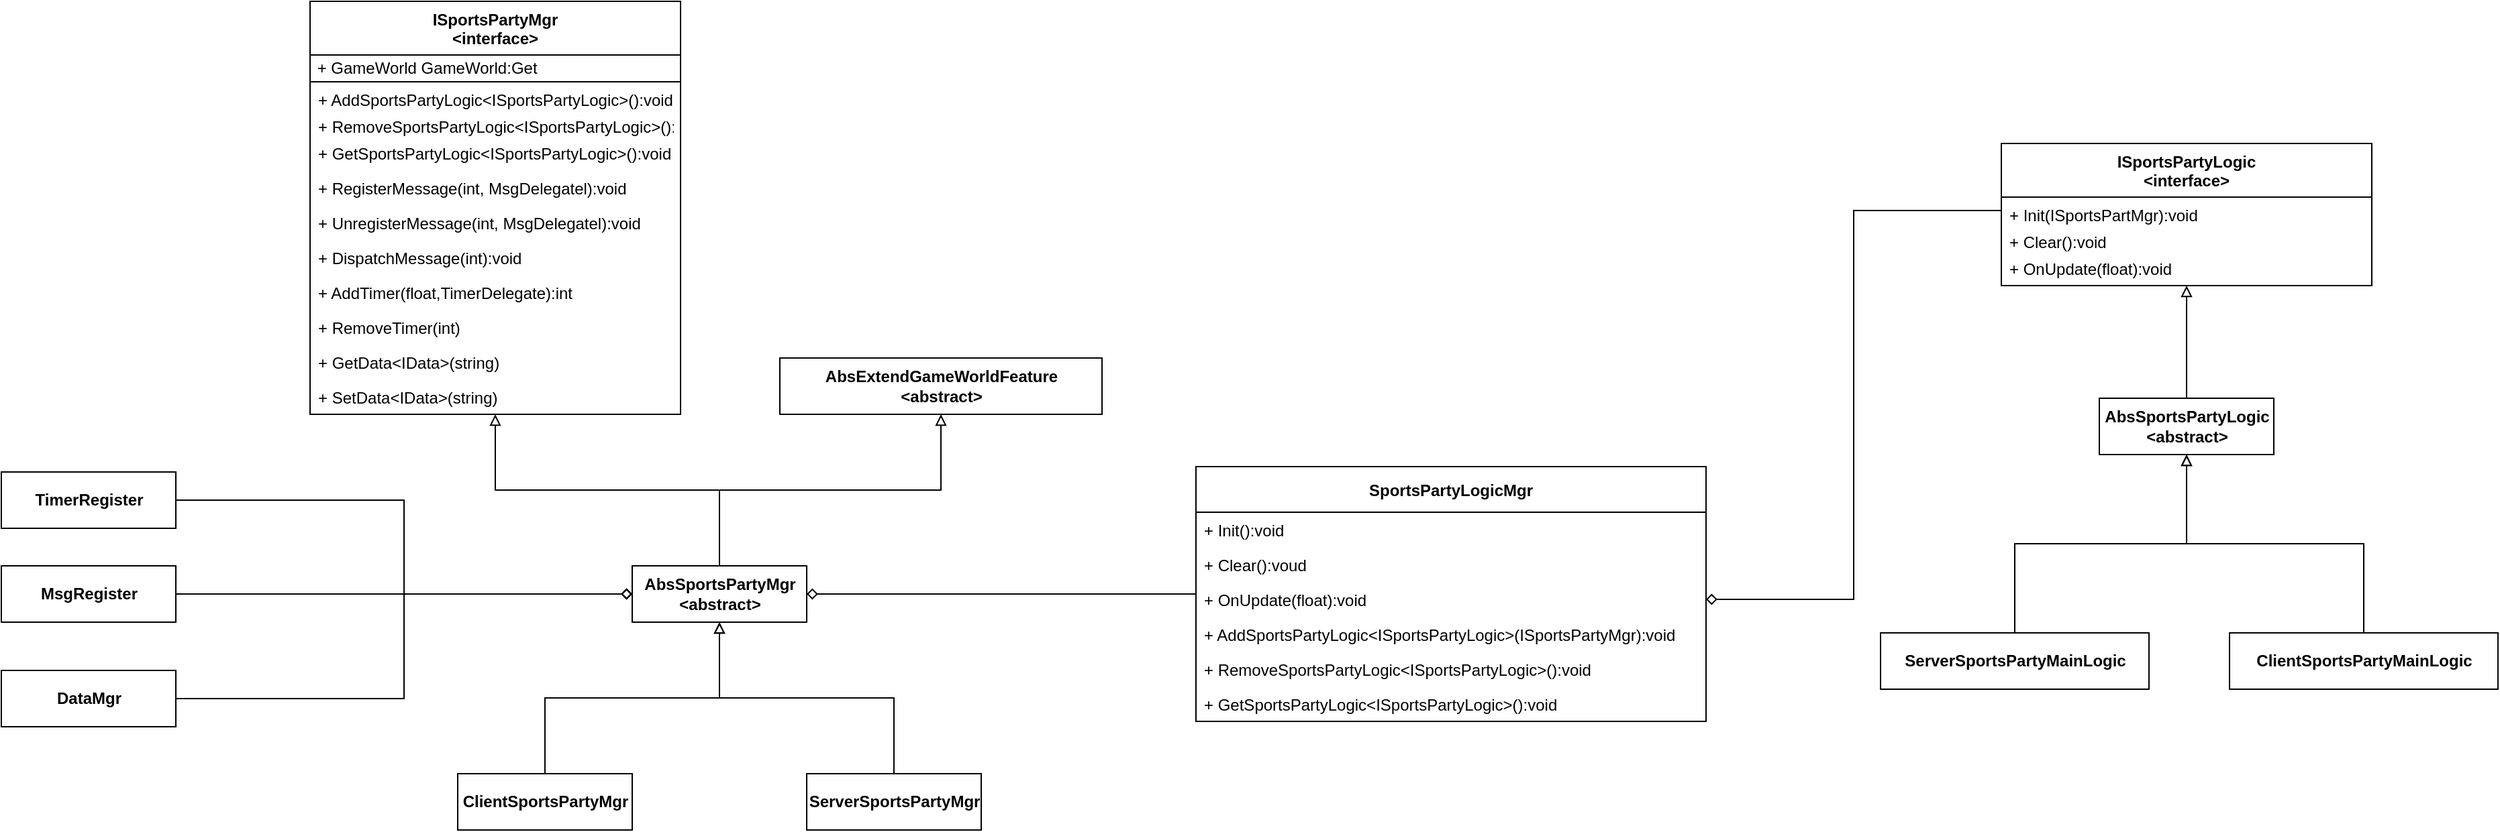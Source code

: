 <mxfile version="14.7.9" type="github">
  <diagram id="UjRWrSYmWmLsp1RYXXkG" name="Page-1">
    <mxGraphModel dx="2889" dy="2291" grid="1" gridSize="10" guides="1" tooltips="1" connect="1" arrows="1" fold="1" page="1" pageScale="1" pageWidth="827" pageHeight="1169" math="0" shadow="0">
      <root>
        <mxCell id="0" />
        <mxCell id="1" parent="0" />
        <mxCell id="MPp4sxlTrNqLZG6eKZOQ-2" value="ISportsPartyMgr&#xa;&lt;interface&gt;" style="swimlane;fontStyle=1;childLayout=stackLayout;horizontal=1;startSize=40;fillColor=none;horizontalStack=0;resizeParent=1;resizeParentMax=0;resizeLast=0;collapsible=1;marginBottom=0;" parent="1" vertex="1">
          <mxGeometry x="-490" y="-56" width="276" height="308" as="geometry" />
        </mxCell>
        <mxCell id="RDaWVOIWa97cIHOVZwn_-25" value="&amp;nbsp;+ GameWorld GameWorld:Get" style="html=1;align=left;" vertex="1" parent="MPp4sxlTrNqLZG6eKZOQ-2">
          <mxGeometry y="40" width="276" height="20" as="geometry" />
        </mxCell>
        <mxCell id="MPp4sxlTrNqLZG6eKZOQ-3" value="+ AddSportsPartyLogic&lt;ISportsPartyLogic&gt;():void" style="text;strokeColor=none;fillColor=none;align=left;verticalAlign=top;spacingLeft=4;spacingRight=4;overflow=hidden;rotatable=0;points=[[0,0.5],[1,0.5]];portConstraint=eastwest;" parent="MPp4sxlTrNqLZG6eKZOQ-2" vertex="1">
          <mxGeometry y="60" width="276" height="20" as="geometry" />
        </mxCell>
        <mxCell id="MPp4sxlTrNqLZG6eKZOQ-11" value="+ RemoveSportsPartyLogic&lt;ISportsPartyLogic&gt;():void" style="text;strokeColor=none;fillColor=none;align=left;verticalAlign=top;spacingLeft=4;spacingRight=4;overflow=hidden;rotatable=0;points=[[0,0.5],[1,0.5]];portConstraint=eastwest;" parent="MPp4sxlTrNqLZG6eKZOQ-2" vertex="1">
          <mxGeometry y="80" width="276" height="20" as="geometry" />
        </mxCell>
        <mxCell id="MPp4sxlTrNqLZG6eKZOQ-4" value="+ GetSportsPartyLogic&lt;ISportsPartyLogic&gt;():void" style="text;strokeColor=none;fillColor=none;align=left;verticalAlign=top;spacingLeft=4;spacingRight=4;overflow=hidden;rotatable=0;points=[[0,0.5],[1,0.5]];portConstraint=eastwest;" parent="MPp4sxlTrNqLZG6eKZOQ-2" vertex="1">
          <mxGeometry y="100" width="276" height="26" as="geometry" />
        </mxCell>
        <mxCell id="MPp4sxlTrNqLZG6eKZOQ-17" value="+ RegisterMessage(int, MsgDelegatel):void" style="text;strokeColor=none;fillColor=none;align=left;verticalAlign=top;spacingLeft=4;spacingRight=4;overflow=hidden;rotatable=0;points=[[0,0.5],[1,0.5]];portConstraint=eastwest;" parent="MPp4sxlTrNqLZG6eKZOQ-2" vertex="1">
          <mxGeometry y="126" width="276" height="26" as="geometry" />
        </mxCell>
        <mxCell id="MPp4sxlTrNqLZG6eKZOQ-19" value="+ UnregisterMessage(int, MsgDelegatel):void" style="text;strokeColor=none;fillColor=none;align=left;verticalAlign=top;spacingLeft=4;spacingRight=4;overflow=hidden;rotatable=0;points=[[0,0.5],[1,0.5]];portConstraint=eastwest;" parent="MPp4sxlTrNqLZG6eKZOQ-2" vertex="1">
          <mxGeometry y="152" width="276" height="26" as="geometry" />
        </mxCell>
        <mxCell id="MPp4sxlTrNqLZG6eKZOQ-20" value="+ DispatchMessage(int):void" style="text;strokeColor=none;fillColor=none;align=left;verticalAlign=top;spacingLeft=4;spacingRight=4;overflow=hidden;rotatable=0;points=[[0,0.5],[1,0.5]];portConstraint=eastwest;" parent="MPp4sxlTrNqLZG6eKZOQ-2" vertex="1">
          <mxGeometry y="178" width="276" height="26" as="geometry" />
        </mxCell>
        <mxCell id="MPp4sxlTrNqLZG6eKZOQ-21" value="+ AddTimer(float,TimerDelegate):int" style="text;strokeColor=none;fillColor=none;align=left;verticalAlign=top;spacingLeft=4;spacingRight=4;overflow=hidden;rotatable=0;points=[[0,0.5],[1,0.5]];portConstraint=eastwest;" parent="MPp4sxlTrNqLZG6eKZOQ-2" vertex="1">
          <mxGeometry y="204" width="276" height="26" as="geometry" />
        </mxCell>
        <mxCell id="MPp4sxlTrNqLZG6eKZOQ-23" value="+ RemoveTimer(int)" style="text;strokeColor=none;fillColor=none;align=left;verticalAlign=top;spacingLeft=4;spacingRight=4;overflow=hidden;rotatable=0;points=[[0,0.5],[1,0.5]];portConstraint=eastwest;" parent="MPp4sxlTrNqLZG6eKZOQ-2" vertex="1">
          <mxGeometry y="230" width="276" height="26" as="geometry" />
        </mxCell>
        <mxCell id="MPp4sxlTrNqLZG6eKZOQ-91" value="+ GetData&lt;IData&gt;(string)" style="text;strokeColor=none;fillColor=none;align=left;verticalAlign=top;spacingLeft=4;spacingRight=4;overflow=hidden;rotatable=0;points=[[0,0.5],[1,0.5]];portConstraint=eastwest;" parent="MPp4sxlTrNqLZG6eKZOQ-2" vertex="1">
          <mxGeometry y="256" width="276" height="26" as="geometry" />
        </mxCell>
        <mxCell id="MPp4sxlTrNqLZG6eKZOQ-92" value="+ SetData&lt;IData&gt;(string)" style="text;strokeColor=none;fillColor=none;align=left;verticalAlign=top;spacingLeft=4;spacingRight=4;overflow=hidden;rotatable=0;points=[[0,0.5],[1,0.5]];portConstraint=eastwest;" parent="MPp4sxlTrNqLZG6eKZOQ-2" vertex="1">
          <mxGeometry y="282" width="276" height="26" as="geometry" />
        </mxCell>
        <mxCell id="MPp4sxlTrNqLZG6eKZOQ-38" style="edgeStyle=orthogonalEdgeStyle;rounded=0;orthogonalLoop=1;jettySize=auto;html=1;exitX=0.5;exitY=0;exitDx=0;exitDy=0;startSize=26;endArrow=block;endFill=0;" parent="1" source="MPp4sxlTrNqLZG6eKZOQ-24" target="MPp4sxlTrNqLZG6eKZOQ-2" edge="1">
          <mxGeometry relative="1" as="geometry" />
        </mxCell>
        <mxCell id="MPp4sxlTrNqLZG6eKZOQ-40" style="edgeStyle=orthogonalEdgeStyle;rounded=0;orthogonalLoop=1;jettySize=auto;html=1;exitX=0.5;exitY=0;exitDx=0;exitDy=0;entryX=0.5;entryY=1;entryDx=0;entryDy=0;startSize=26;endArrow=block;endFill=0;" parent="1" source="MPp4sxlTrNqLZG6eKZOQ-24" target="MPp4sxlTrNqLZG6eKZOQ-39" edge="1">
          <mxGeometry relative="1" as="geometry" />
        </mxCell>
        <mxCell id="MPp4sxlTrNqLZG6eKZOQ-24" value="&lt;span style=&quot;font-weight: 700&quot;&gt;AbsSportsPartyMgr&lt;/span&gt;&lt;br style=&quot;padding: 0px ; margin: 0px ; font-weight: 700&quot;&gt;&lt;span style=&quot;font-weight: 700&quot;&gt;&amp;lt;abstract&amp;gt;&lt;/span&gt;" style="html=1;startSize=26;fillColor=none;" parent="1" vertex="1">
          <mxGeometry x="-250" y="365" width="130" height="42" as="geometry" />
        </mxCell>
        <mxCell id="MPp4sxlTrNqLZG6eKZOQ-33" style="edgeStyle=orthogonalEdgeStyle;rounded=0;orthogonalLoop=1;jettySize=auto;html=1;exitX=0.5;exitY=0;exitDx=0;exitDy=0;entryX=0.5;entryY=1;entryDx=0;entryDy=0;startSize=26;endArrow=block;endFill=0;" parent="1" source="MPp4sxlTrNqLZG6eKZOQ-30" target="MPp4sxlTrNqLZG6eKZOQ-24" edge="1">
          <mxGeometry relative="1" as="geometry" />
        </mxCell>
        <mxCell id="MPp4sxlTrNqLZG6eKZOQ-30" value="&lt;span style=&quot;font-weight: 700&quot;&gt;ClientSportsPartyMgr&lt;/span&gt;&lt;br style=&quot;padding: 0px ; margin: 0px ; font-weight: 700&quot;&gt;" style="html=1;startSize=26;fillColor=none;" parent="1" vertex="1">
          <mxGeometry x="-380" y="520" width="130" height="42" as="geometry" />
        </mxCell>
        <mxCell id="MPp4sxlTrNqLZG6eKZOQ-35" style="edgeStyle=orthogonalEdgeStyle;rounded=0;orthogonalLoop=1;jettySize=auto;html=1;exitX=0.5;exitY=0;exitDx=0;exitDy=0;entryX=0.5;entryY=1;entryDx=0;entryDy=0;startSize=26;endArrow=block;endFill=0;" parent="1" source="MPp4sxlTrNqLZG6eKZOQ-31" target="MPp4sxlTrNqLZG6eKZOQ-24" edge="1">
          <mxGeometry relative="1" as="geometry" />
        </mxCell>
        <mxCell id="MPp4sxlTrNqLZG6eKZOQ-31" value="&lt;span style=&quot;font-weight: 700&quot;&gt;ServerSportsPartyMgr&lt;/span&gt;" style="html=1;startSize=26;fillColor=none;" parent="1" vertex="1">
          <mxGeometry x="-120" y="520" width="130" height="42" as="geometry" />
        </mxCell>
        <mxCell id="MPp4sxlTrNqLZG6eKZOQ-39" value="&lt;b&gt;AbsExtendGameWorldFeature&lt;br&gt;&lt;/b&gt;&lt;span style=&quot;font-weight: 700&quot;&gt;&amp;lt;abstract&amp;gt;&lt;/span&gt;&lt;b&gt;&lt;br&gt;&lt;/b&gt;" style="html=1;startSize=26;fillColor=none;" parent="1" vertex="1">
          <mxGeometry x="-140" y="210" width="240" height="42" as="geometry" />
        </mxCell>
        <mxCell id="MPp4sxlTrNqLZG6eKZOQ-56" style="edgeStyle=orthogonalEdgeStyle;rounded=0;orthogonalLoop=1;jettySize=auto;html=1;entryX=1;entryY=0.5;entryDx=0;entryDy=0;startSize=26;endArrow=diamond;endFill=0;" parent="1" source="MPp4sxlTrNqLZG6eKZOQ-41" target="MPp4sxlTrNqLZG6eKZOQ-24" edge="1">
          <mxGeometry relative="1" as="geometry" />
        </mxCell>
        <mxCell id="MPp4sxlTrNqLZG6eKZOQ-41" value="SportsPartyLogicMgr" style="swimlane;fontStyle=1;childLayout=stackLayout;horizontal=1;startSize=34;fillColor=none;horizontalStack=0;resizeParent=1;resizeParentMax=0;resizeLast=0;collapsible=1;marginBottom=0;" parent="1" vertex="1">
          <mxGeometry x="170" y="291" width="380" height="190" as="geometry" />
        </mxCell>
        <mxCell id="MPp4sxlTrNqLZG6eKZOQ-42" value="+ Init():void" style="text;strokeColor=none;fillColor=none;align=left;verticalAlign=top;spacingLeft=4;spacingRight=4;overflow=hidden;rotatable=0;points=[[0,0.5],[1,0.5]];portConstraint=eastwest;" parent="MPp4sxlTrNqLZG6eKZOQ-41" vertex="1">
          <mxGeometry y="34" width="380" height="26" as="geometry" />
        </mxCell>
        <mxCell id="MPp4sxlTrNqLZG6eKZOQ-43" value="+ Clear():voud" style="text;strokeColor=none;fillColor=none;align=left;verticalAlign=top;spacingLeft=4;spacingRight=4;overflow=hidden;rotatable=0;points=[[0,0.5],[1,0.5]];portConstraint=eastwest;" parent="MPp4sxlTrNqLZG6eKZOQ-41" vertex="1">
          <mxGeometry y="60" width="380" height="26" as="geometry" />
        </mxCell>
        <mxCell id="MPp4sxlTrNqLZG6eKZOQ-44" value="+ OnUpdate(float):void" style="text;strokeColor=none;fillColor=none;align=left;verticalAlign=top;spacingLeft=4;spacingRight=4;overflow=hidden;rotatable=0;points=[[0,0.5],[1,0.5]];portConstraint=eastwest;" parent="MPp4sxlTrNqLZG6eKZOQ-41" vertex="1">
          <mxGeometry y="86" width="380" height="26" as="geometry" />
        </mxCell>
        <mxCell id="MPp4sxlTrNqLZG6eKZOQ-45" value="+ AddSportsPartyLogic&lt;ISportsPartyLogic&gt;(ISportsPartyMgr):void" style="text;strokeColor=none;fillColor=none;align=left;verticalAlign=top;spacingLeft=4;spacingRight=4;overflow=hidden;rotatable=0;points=[[0,0.5],[1,0.5]];portConstraint=eastwest;" parent="MPp4sxlTrNqLZG6eKZOQ-41" vertex="1">
          <mxGeometry y="112" width="380" height="26" as="geometry" />
        </mxCell>
        <mxCell id="MPp4sxlTrNqLZG6eKZOQ-46" value="+ RemoveSportsPartyLogic&lt;ISportsPartyLogic&gt;():void" style="text;strokeColor=none;fillColor=none;align=left;verticalAlign=top;spacingLeft=4;spacingRight=4;overflow=hidden;rotatable=0;points=[[0,0.5],[1,0.5]];portConstraint=eastwest;" parent="MPp4sxlTrNqLZG6eKZOQ-41" vertex="1">
          <mxGeometry y="138" width="380" height="26" as="geometry" />
        </mxCell>
        <mxCell id="MPp4sxlTrNqLZG6eKZOQ-54" value="+ GetSportsPartyLogic&lt;ISportsPartyLogic&gt;():void" style="text;strokeColor=none;fillColor=none;align=left;verticalAlign=top;spacingLeft=4;spacingRight=4;overflow=hidden;rotatable=0;points=[[0,0.5],[1,0.5]];portConstraint=eastwest;" parent="MPp4sxlTrNqLZG6eKZOQ-41" vertex="1">
          <mxGeometry y="164" width="380" height="26" as="geometry" />
        </mxCell>
        <mxCell id="MPp4sxlTrNqLZG6eKZOQ-57" value="ISportsPartyLogic&#xa;&lt;interface&gt;" style="swimlane;fontStyle=1;childLayout=stackLayout;horizontal=1;startSize=40;fillColor=none;horizontalStack=0;resizeParent=1;resizeParentMax=0;resizeLast=0;collapsible=1;marginBottom=0;" parent="1" vertex="1">
          <mxGeometry x="770" y="50" width="276" height="106" as="geometry">
            <mxRectangle x="292" y="610" width="140" height="40" as="alternateBounds" />
          </mxGeometry>
        </mxCell>
        <mxCell id="MPp4sxlTrNqLZG6eKZOQ-58" value="+ Init(ISportsPartMgr):void" style="text;strokeColor=none;fillColor=none;align=left;verticalAlign=top;spacingLeft=4;spacingRight=4;overflow=hidden;rotatable=0;points=[[0,0.5],[1,0.5]];portConstraint=eastwest;" parent="MPp4sxlTrNqLZG6eKZOQ-57" vertex="1">
          <mxGeometry y="40" width="276" height="20" as="geometry" />
        </mxCell>
        <mxCell id="MPp4sxlTrNqLZG6eKZOQ-59" value="+ Clear():void" style="text;strokeColor=none;fillColor=none;align=left;verticalAlign=top;spacingLeft=4;spacingRight=4;overflow=hidden;rotatable=0;points=[[0,0.5],[1,0.5]];portConstraint=eastwest;" parent="MPp4sxlTrNqLZG6eKZOQ-57" vertex="1">
          <mxGeometry y="60" width="276" height="20" as="geometry" />
        </mxCell>
        <mxCell id="MPp4sxlTrNqLZG6eKZOQ-60" value="+ OnUpdate(float):void" style="text;strokeColor=none;fillColor=none;align=left;verticalAlign=top;spacingLeft=4;spacingRight=4;overflow=hidden;rotatable=0;points=[[0,0.5],[1,0.5]];portConstraint=eastwest;" parent="MPp4sxlTrNqLZG6eKZOQ-57" vertex="1">
          <mxGeometry y="80" width="276" height="26" as="geometry" />
        </mxCell>
        <mxCell id="MPp4sxlTrNqLZG6eKZOQ-67" style="edgeStyle=orthogonalEdgeStyle;rounded=0;orthogonalLoop=1;jettySize=auto;html=1;exitX=0.5;exitY=0;exitDx=0;exitDy=0;startSize=26;endArrow=block;endFill=0;" parent="1" source="MPp4sxlTrNqLZG6eKZOQ-66" target="MPp4sxlTrNqLZG6eKZOQ-57" edge="1">
          <mxGeometry relative="1" as="geometry" />
        </mxCell>
        <mxCell id="MPp4sxlTrNqLZG6eKZOQ-66" value="&lt;span style=&quot;font-weight: 700&quot;&gt;AbsSportsPartyLogic&lt;/span&gt;&lt;br style=&quot;padding: 0px ; margin: 0px ; font-weight: 700&quot;&gt;&lt;span style=&quot;font-weight: 700&quot;&gt;&amp;lt;abstract&amp;gt;&lt;/span&gt;" style="html=1;startSize=26;fillColor=none;" parent="1" vertex="1">
          <mxGeometry x="843" y="240" width="130" height="42" as="geometry" />
        </mxCell>
        <mxCell id="MPp4sxlTrNqLZG6eKZOQ-77" style="edgeStyle=orthogonalEdgeStyle;rounded=0;orthogonalLoop=1;jettySize=auto;html=1;exitX=0;exitY=0.5;exitDx=0;exitDy=0;entryX=1;entryY=0.5;entryDx=0;entryDy=0;startSize=26;endArrow=diamond;endFill=0;" parent="1" source="MPp4sxlTrNqLZG6eKZOQ-58" target="MPp4sxlTrNqLZG6eKZOQ-44" edge="1">
          <mxGeometry relative="1" as="geometry" />
        </mxCell>
        <mxCell id="MPp4sxlTrNqLZG6eKZOQ-80" style="edgeStyle=orthogonalEdgeStyle;rounded=0;orthogonalLoop=1;jettySize=auto;html=1;exitX=0.5;exitY=0;exitDx=0;exitDy=0;entryX=0.5;entryY=1;entryDx=0;entryDy=0;startSize=26;endArrow=block;endFill=0;" parent="1" source="MPp4sxlTrNqLZG6eKZOQ-78" target="MPp4sxlTrNqLZG6eKZOQ-66" edge="1">
          <mxGeometry relative="1" as="geometry" />
        </mxCell>
        <mxCell id="MPp4sxlTrNqLZG6eKZOQ-78" value="&lt;span style=&quot;font-weight: 700&quot;&gt;ServerSportsPartyMainLogic&lt;/span&gt;" style="html=1;startSize=26;fillColor=none;" parent="1" vertex="1">
          <mxGeometry x="680" y="415" width="200" height="42" as="geometry" />
        </mxCell>
        <mxCell id="MPp4sxlTrNqLZG6eKZOQ-81" style="edgeStyle=orthogonalEdgeStyle;rounded=0;orthogonalLoop=1;jettySize=auto;html=1;exitX=0.5;exitY=0;exitDx=0;exitDy=0;startSize=26;endArrow=block;endFill=0;" parent="1" source="MPp4sxlTrNqLZG6eKZOQ-79" target="MPp4sxlTrNqLZG6eKZOQ-66" edge="1">
          <mxGeometry relative="1" as="geometry" />
        </mxCell>
        <mxCell id="MPp4sxlTrNqLZG6eKZOQ-79" value="&lt;span style=&quot;font-weight: 700&quot;&gt;ClientSportsPartyMainLogic&lt;/span&gt;" style="html=1;startSize=26;fillColor=none;" parent="1" vertex="1">
          <mxGeometry x="940" y="415" width="200" height="42" as="geometry" />
        </mxCell>
        <mxCell id="MPp4sxlTrNqLZG6eKZOQ-85" style="edgeStyle=orthogonalEdgeStyle;rounded=0;orthogonalLoop=1;jettySize=auto;html=1;exitX=1;exitY=0.5;exitDx=0;exitDy=0;entryX=0;entryY=0.5;entryDx=0;entryDy=0;startSize=26;endArrow=diamond;endFill=0;" parent="1" source="MPp4sxlTrNqLZG6eKZOQ-83" target="MPp4sxlTrNqLZG6eKZOQ-24" edge="1">
          <mxGeometry relative="1" as="geometry" />
        </mxCell>
        <mxCell id="MPp4sxlTrNqLZG6eKZOQ-83" value="&lt;span style=&quot;font-weight: 700&quot;&gt;TimerRegister&lt;/span&gt;" style="html=1;startSize=26;fillColor=none;" parent="1" vertex="1">
          <mxGeometry x="-720" y="295" width="130" height="42" as="geometry" />
        </mxCell>
        <mxCell id="MPp4sxlTrNqLZG6eKZOQ-86" style="edgeStyle=orthogonalEdgeStyle;rounded=0;orthogonalLoop=1;jettySize=auto;html=1;entryX=0;entryY=0.5;entryDx=0;entryDy=0;startSize=26;endArrow=diamond;endFill=0;" parent="1" source="MPp4sxlTrNqLZG6eKZOQ-84" target="MPp4sxlTrNqLZG6eKZOQ-24" edge="1">
          <mxGeometry relative="1" as="geometry" />
        </mxCell>
        <mxCell id="MPp4sxlTrNqLZG6eKZOQ-84" value="&lt;span style=&quot;font-weight: 700&quot;&gt;MsgRegister&lt;/span&gt;" style="html=1;startSize=26;fillColor=none;" parent="1" vertex="1">
          <mxGeometry x="-720" y="365" width="130" height="42" as="geometry" />
        </mxCell>
        <mxCell id="MPp4sxlTrNqLZG6eKZOQ-90" style="edgeStyle=orthogonalEdgeStyle;rounded=0;orthogonalLoop=1;jettySize=auto;html=1;exitX=1;exitY=0.5;exitDx=0;exitDy=0;entryX=0;entryY=0.5;entryDx=0;entryDy=0;startSize=26;endArrow=diamond;endFill=0;" parent="1" source="MPp4sxlTrNqLZG6eKZOQ-89" target="MPp4sxlTrNqLZG6eKZOQ-24" edge="1">
          <mxGeometry relative="1" as="geometry" />
        </mxCell>
        <mxCell id="MPp4sxlTrNqLZG6eKZOQ-89" value="&lt;span style=&quot;font-weight: 700&quot;&gt;DataMgr&lt;/span&gt;" style="html=1;startSize=26;fillColor=none;" parent="1" vertex="1">
          <mxGeometry x="-720" y="443" width="130" height="42" as="geometry" />
        </mxCell>
      </root>
    </mxGraphModel>
  </diagram>
</mxfile>
